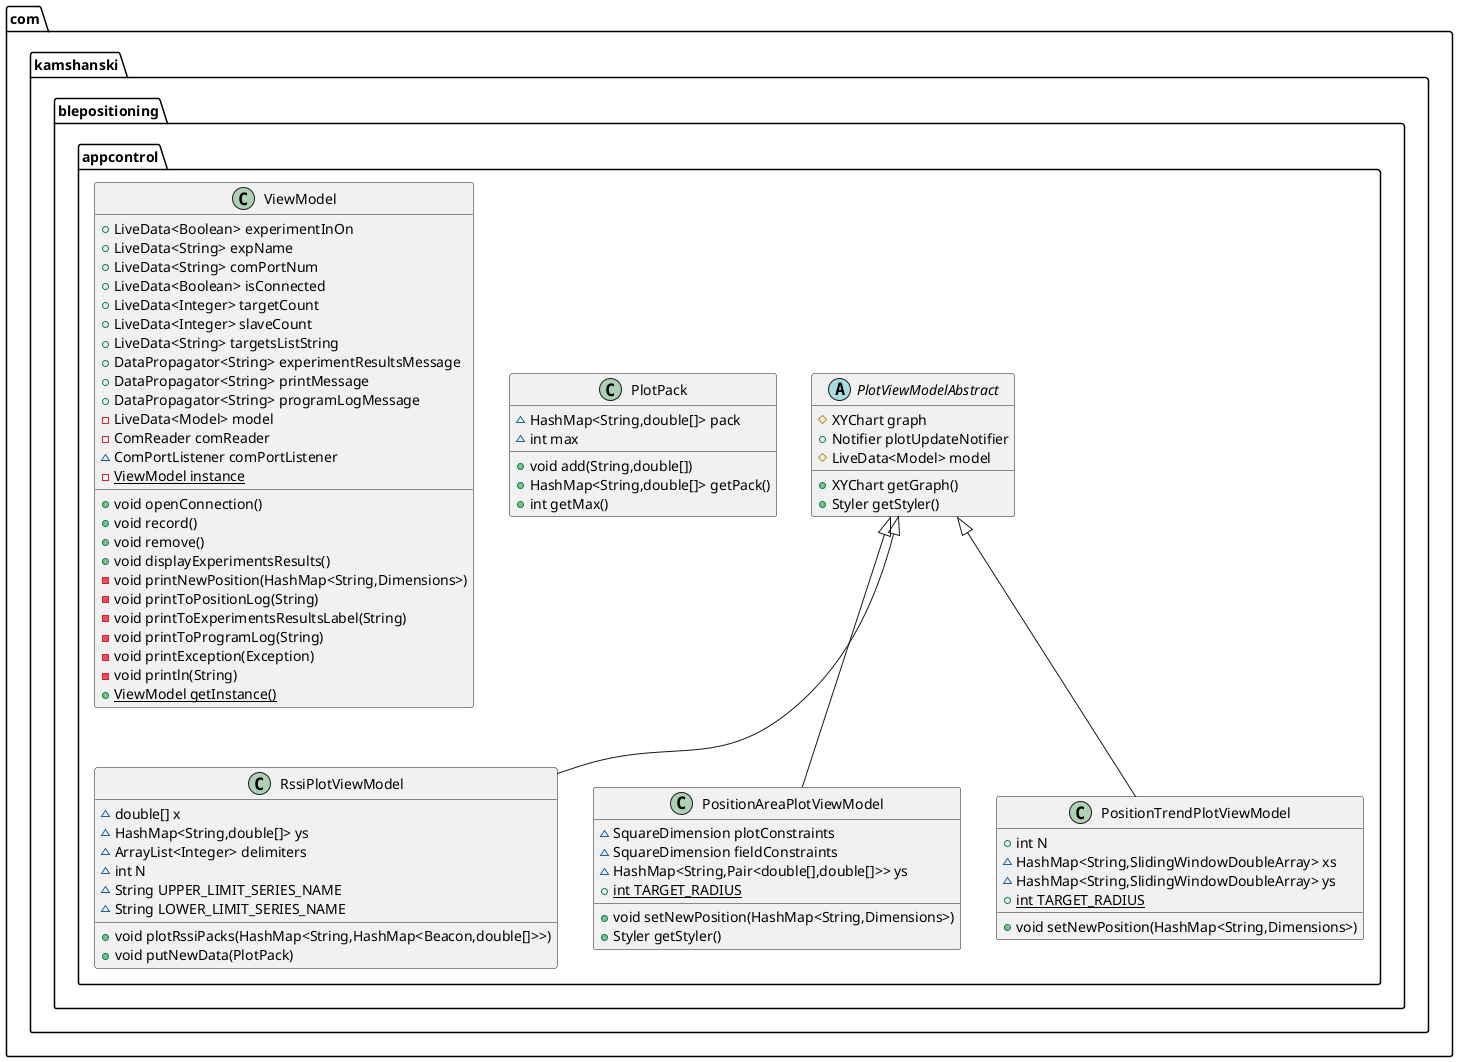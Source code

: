 @startuml
class com.kamshanski.blepositioning.appcontrol.RssiPlotViewModel {
~ double[] x
~ HashMap<String,double[]> ys
~ ArrayList<Integer> delimiters
~ int N
~ String UPPER_LIMIT_SERIES_NAME
~ String LOWER_LIMIT_SERIES_NAME
+ void plotRssiPacks(HashMap<String,HashMap<Beacon,double[]>>)
+ void putNewData(PlotPack)
}
class com.kamshanski.blepositioning.appcontrol.PositionAreaPlotViewModel {
~ SquareDimension plotConstraints
~ SquareDimension fieldConstraints
~ HashMap<String,Pair<double[],double[]>> ys
+ {static} int TARGET_RADIUS
+ void setNewPosition(HashMap<String,Dimensions>)
+ Styler getStyler()
}
class com.kamshanski.blepositioning.appcontrol.PositionTrendPlotViewModel {
+ int N
~ HashMap<String,SlidingWindowDoubleArray> xs
~ HashMap<String,SlidingWindowDoubleArray> ys
+ {static} int TARGET_RADIUS
+ void setNewPosition(HashMap<String,Dimensions>)
}
abstract class com.kamshanski.blepositioning.appcontrol.PlotViewModelAbstract {
# XYChart graph
+ Notifier plotUpdateNotifier
# LiveData<Model> model
+ XYChart getGraph()
+ Styler getStyler()
}
class com.kamshanski.blepositioning.appcontrol.PlotPack {
~ HashMap<String,double[]> pack
~ int max
+ void add(String,double[])
+ HashMap<String,double[]> getPack()
+ int getMax()
}
class com.kamshanski.blepositioning.appcontrol.ViewModel {
+ LiveData<Boolean> experimentInOn
+ LiveData<String> expName
+ LiveData<String> comPortNum
+ LiveData<Boolean> isConnected
+ LiveData<Integer> targetCount
+ LiveData<Integer> slaveCount
+ LiveData<String> targetsListString
+ DataPropagator<String> experimentResultsMessage
+ DataPropagator<String> printMessage
+ DataPropagator<String> programLogMessage
- LiveData<Model> model
- ComReader comReader
~ ComPortListener comPortListener
- {static} ViewModel instance
+ void openConnection()
+ void record()
+ void remove()
+ void displayExperimentsResults()
- void printNewPosition(HashMap<String,Dimensions>)
- void printToPositionLog(String)
- void printToExperimentsResultsLabel(String)
- void printToProgramLog(String)
- void printException(Exception)
- void println(String)
+ {static} ViewModel getInstance()
}


com.kamshanski.blepositioning.appcontrol.PlotViewModelAbstract <|-- com.kamshanski.blepositioning.appcontrol.RssiPlotViewModel
com.kamshanski.blepositioning.appcontrol.PlotViewModelAbstract <|-- com.kamshanski.blepositioning.appcontrol.PositionAreaPlotViewModel
com.kamshanski.blepositioning.appcontrol.PlotViewModelAbstract <|-- com.kamshanski.blepositioning.appcontrol.PositionTrendPlotViewModel
@enduml